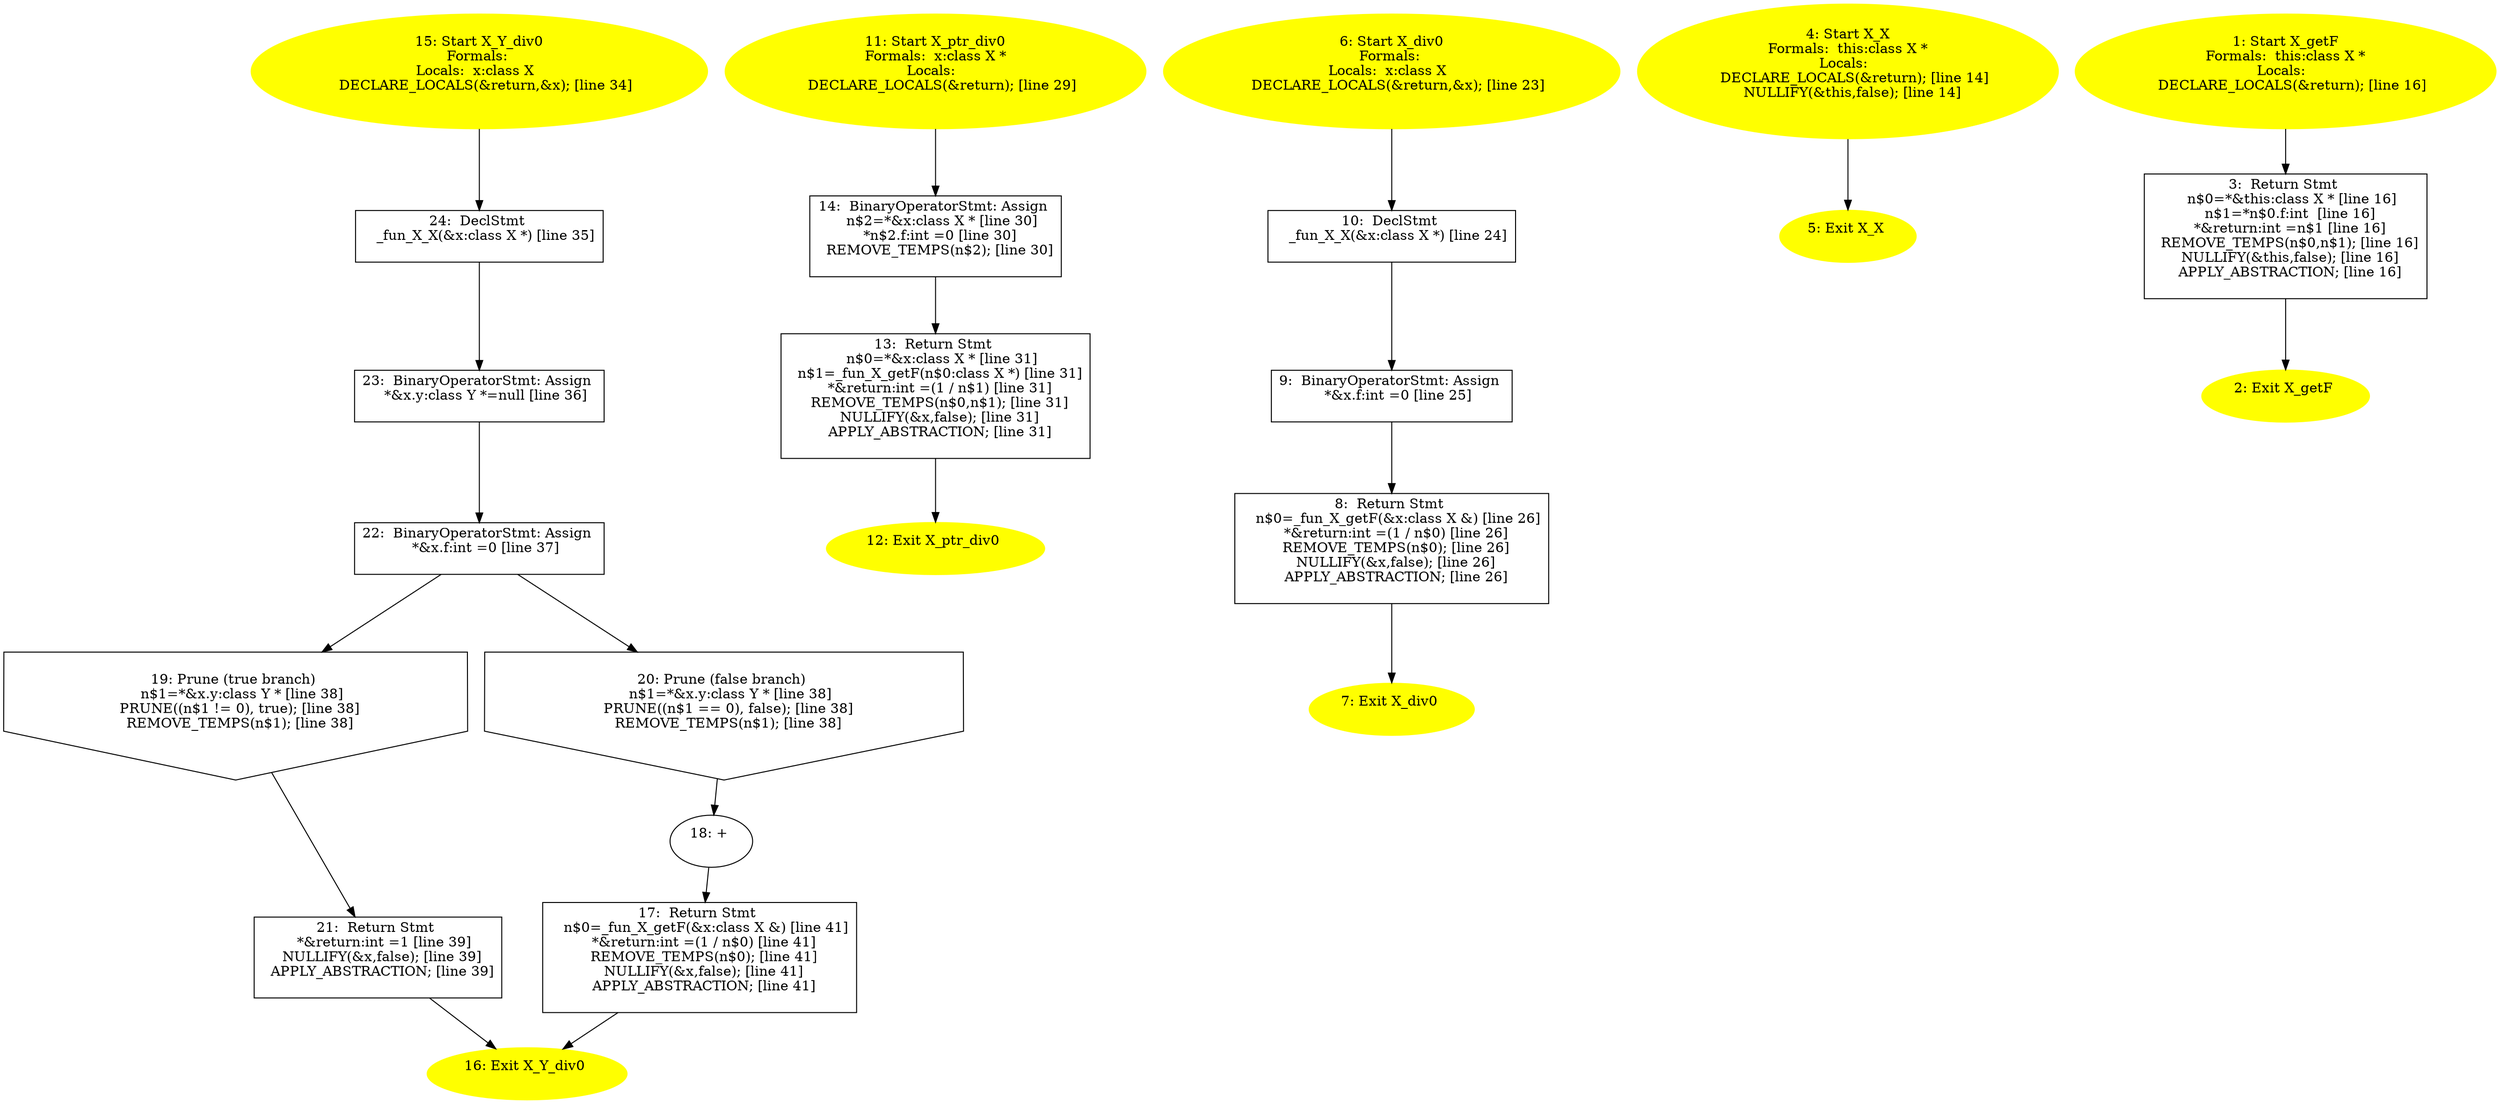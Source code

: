 digraph iCFG {
24 [label="24:  DeclStmt \n   _fun_X_X(&x:class X *) [line 35]\n " shape="box"]
	

	 24 -> 23 ;
23 [label="23:  BinaryOperatorStmt: Assign \n   *&x.y:class Y *=null [line 36]\n " shape="box"]
	

	 23 -> 22 ;
22 [label="22:  BinaryOperatorStmt: Assign \n   *&x.f:int =0 [line 37]\n " shape="box"]
	

	 22 -> 19 ;
	 22 -> 20 ;
21 [label="21:  Return Stmt \n   *&return:int =1 [line 39]\n  NULLIFY(&x,false); [line 39]\n  APPLY_ABSTRACTION; [line 39]\n " shape="box"]
	

	 21 -> 16 ;
20 [label="20: Prune (false branch) \n   n$1=*&x.y:class Y * [line 38]\n  PRUNE((n$1 == 0), false); [line 38]\n  REMOVE_TEMPS(n$1); [line 38]\n " shape="invhouse"]
	

	 20 -> 18 ;
19 [label="19: Prune (true branch) \n   n$1=*&x.y:class Y * [line 38]\n  PRUNE((n$1 != 0), true); [line 38]\n  REMOVE_TEMPS(n$1); [line 38]\n " shape="invhouse"]
	

	 19 -> 21 ;
18 [label="18: + \n  " ]
	

	 18 -> 17 ;
17 [label="17:  Return Stmt \n   n$0=_fun_X_getF(&x:class X &) [line 41]\n  *&return:int =(1 / n$0) [line 41]\n  REMOVE_TEMPS(n$0); [line 41]\n  NULLIFY(&x,false); [line 41]\n  APPLY_ABSTRACTION; [line 41]\n " shape="box"]
	

	 17 -> 16 ;
16 [label="16: Exit X_Y_div0 \n  " color=yellow style=filled]
	

15 [label="15: Start X_Y_div0\nFormals: \nLocals:  x:class X  \n   DECLARE_LOCALS(&return,&x); [line 34]\n " color=yellow style=filled]
	

	 15 -> 24 ;
14 [label="14:  BinaryOperatorStmt: Assign \n   n$2=*&x:class X * [line 30]\n  *n$2.f:int =0 [line 30]\n  REMOVE_TEMPS(n$2); [line 30]\n " shape="box"]
	

	 14 -> 13 ;
13 [label="13:  Return Stmt \n   n$0=*&x:class X * [line 31]\n  n$1=_fun_X_getF(n$0:class X *) [line 31]\n  *&return:int =(1 / n$1) [line 31]\n  REMOVE_TEMPS(n$0,n$1); [line 31]\n  NULLIFY(&x,false); [line 31]\n  APPLY_ABSTRACTION; [line 31]\n " shape="box"]
	

	 13 -> 12 ;
12 [label="12: Exit X_ptr_div0 \n  " color=yellow style=filled]
	

11 [label="11: Start X_ptr_div0\nFormals:  x:class X *\nLocals:  \n   DECLARE_LOCALS(&return); [line 29]\n " color=yellow style=filled]
	

	 11 -> 14 ;
10 [label="10:  DeclStmt \n   _fun_X_X(&x:class X *) [line 24]\n " shape="box"]
	

	 10 -> 9 ;
9 [label="9:  BinaryOperatorStmt: Assign \n   *&x.f:int =0 [line 25]\n " shape="box"]
	

	 9 -> 8 ;
8 [label="8:  Return Stmt \n   n$0=_fun_X_getF(&x:class X &) [line 26]\n  *&return:int =(1 / n$0) [line 26]\n  REMOVE_TEMPS(n$0); [line 26]\n  NULLIFY(&x,false); [line 26]\n  APPLY_ABSTRACTION; [line 26]\n " shape="box"]
	

	 8 -> 7 ;
7 [label="7: Exit X_div0 \n  " color=yellow style=filled]
	

6 [label="6: Start X_div0\nFormals: \nLocals:  x:class X  \n   DECLARE_LOCALS(&return,&x); [line 23]\n " color=yellow style=filled]
	

	 6 -> 10 ;
5 [label="5: Exit X_X \n  " color=yellow style=filled]
	

4 [label="4: Start X_X\nFormals:  this:class X *\nLocals:  \n   DECLARE_LOCALS(&return); [line 14]\n  NULLIFY(&this,false); [line 14]\n " color=yellow style=filled]
	

	 4 -> 5 ;
3 [label="3:  Return Stmt \n   n$0=*&this:class X * [line 16]\n  n$1=*n$0.f:int  [line 16]\n  *&return:int =n$1 [line 16]\n  REMOVE_TEMPS(n$0,n$1); [line 16]\n  NULLIFY(&this,false); [line 16]\n  APPLY_ABSTRACTION; [line 16]\n " shape="box"]
	

	 3 -> 2 ;
2 [label="2: Exit X_getF \n  " color=yellow style=filled]
	

1 [label="1: Start X_getF\nFormals:  this:class X *\nLocals:  \n   DECLARE_LOCALS(&return); [line 16]\n " color=yellow style=filled]
	

	 1 -> 3 ;
}
